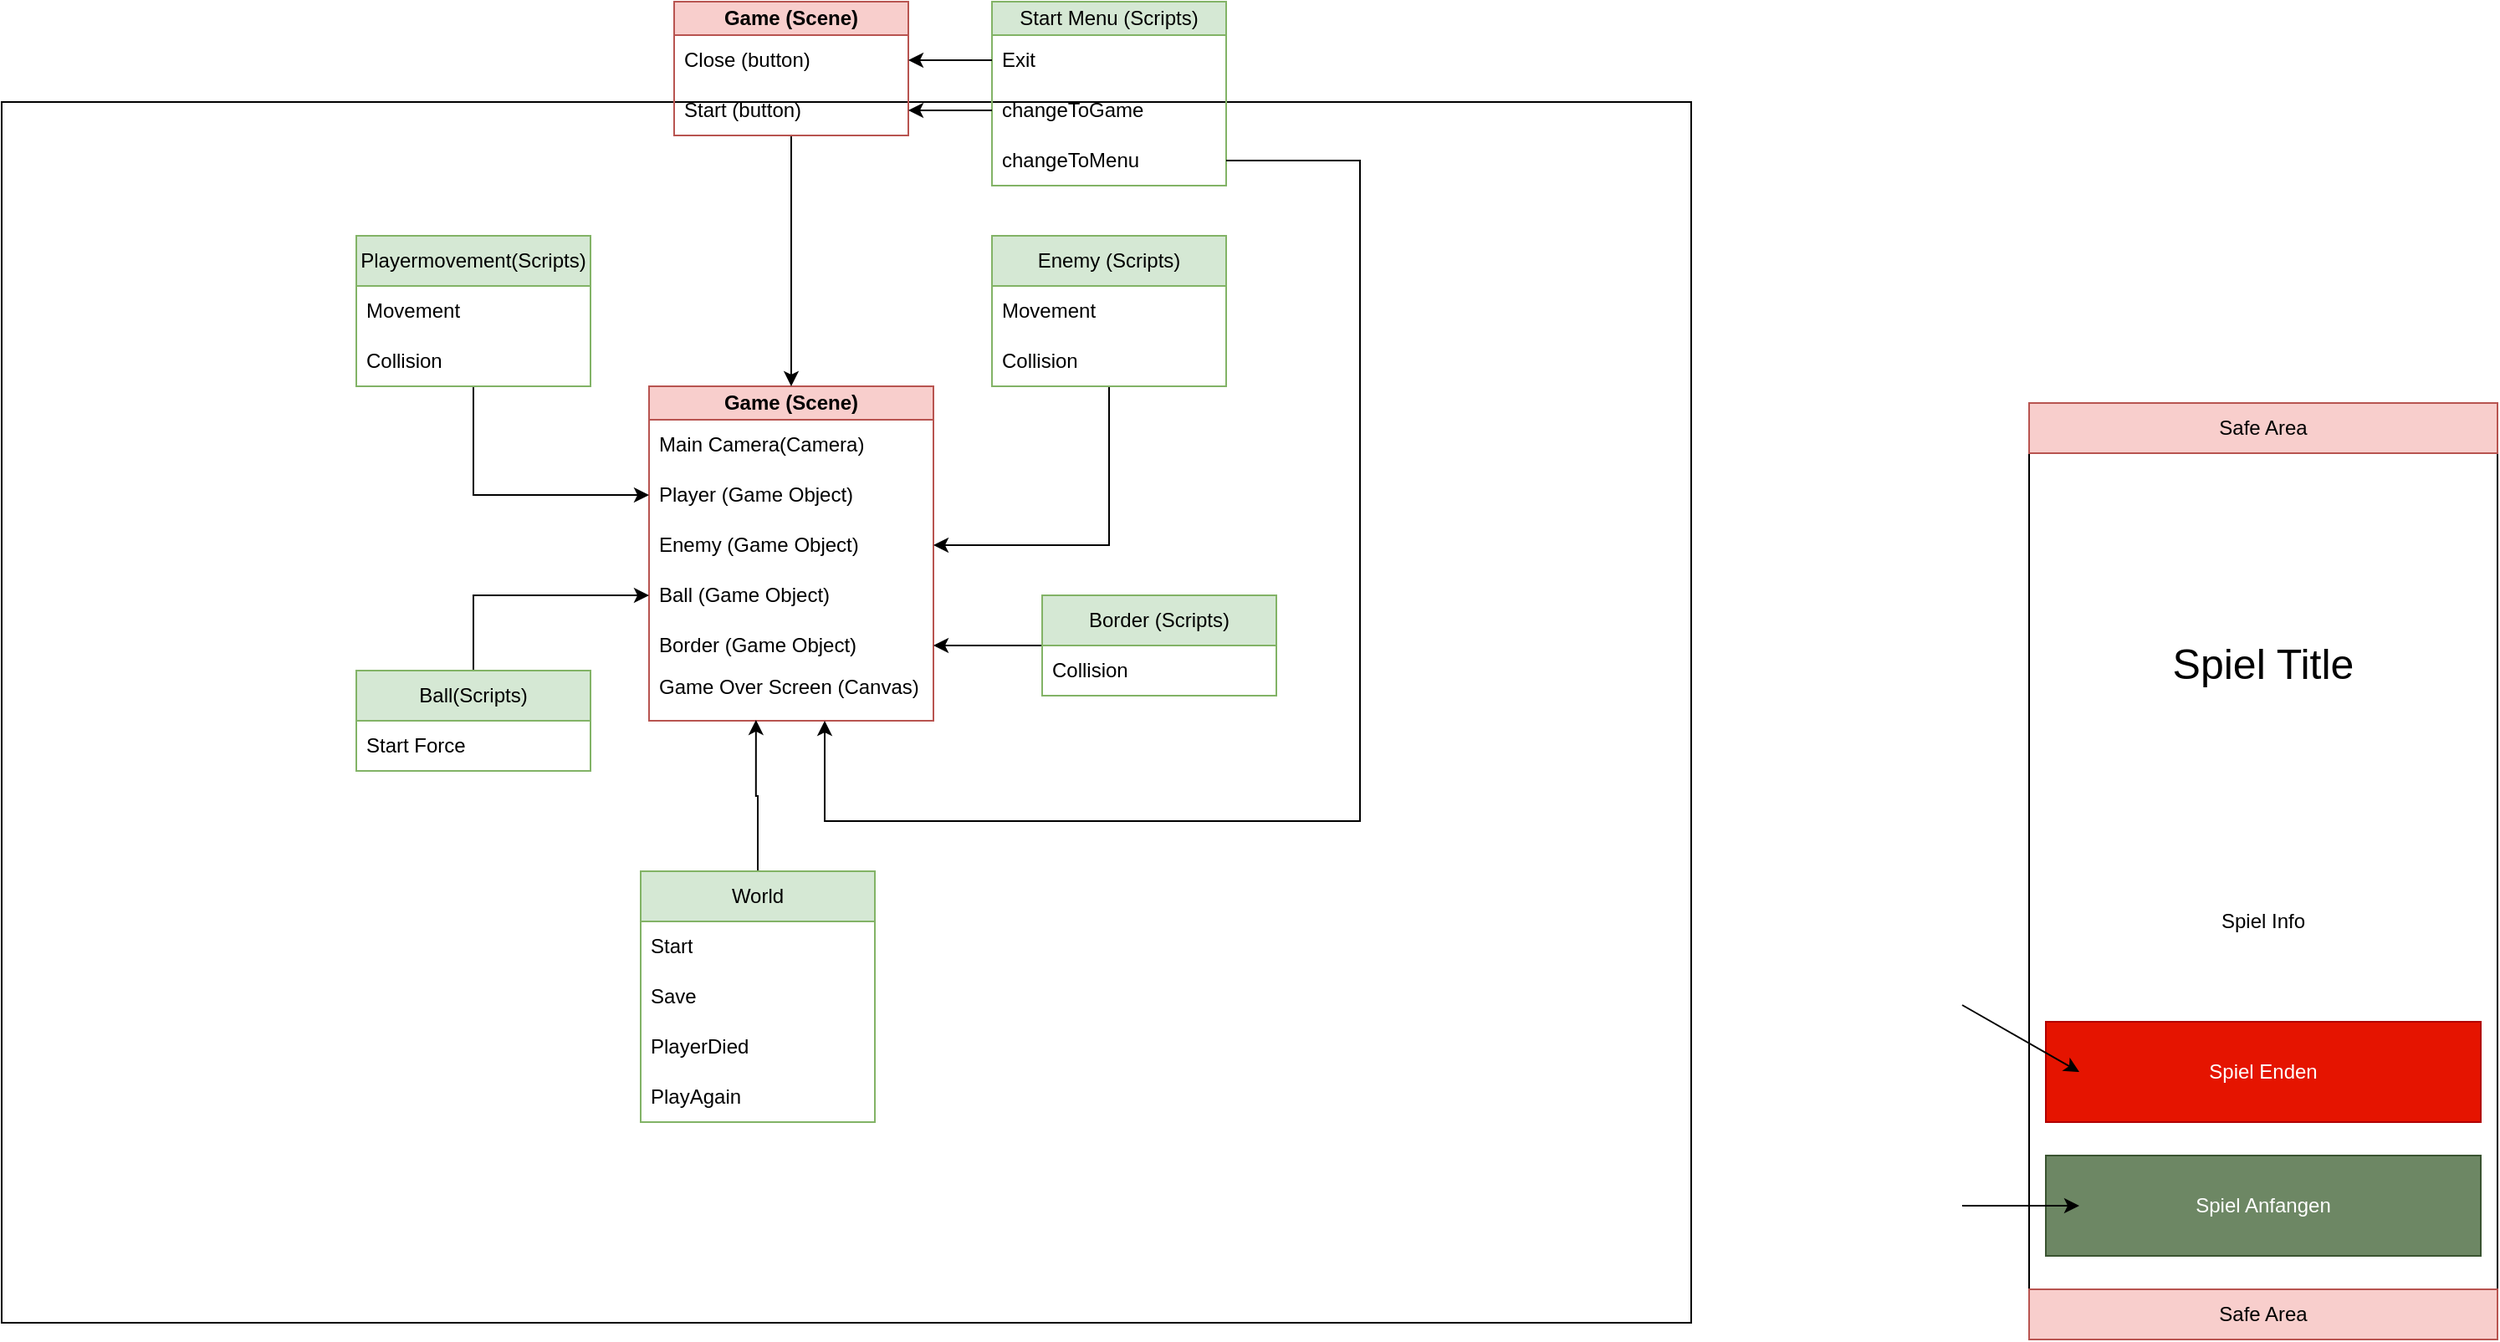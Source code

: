 <mxfile version="20.8.19" type="device"><diagram id="C5RBs43oDa-KdzZeNtuy" name="Page-1"><mxGraphModel dx="2353" dy="783" grid="1" gridSize="10" guides="1" tooltips="1" connect="1" arrows="1" fold="1" page="1" pageScale="1" pageWidth="827" pageHeight="1169" math="0" shadow="0"><root><mxCell id="WIyWlLk6GJQsqaUBKTNV-0"/><mxCell id="WIyWlLk6GJQsqaUBKTNV-1" parent="WIyWlLk6GJQsqaUBKTNV-0"/><mxCell id="-gfk6f27gDRlpJqy_mTU-3" value="" style="rounded=0;whiteSpace=wrap;html=1;direction=south;" vertex="1" parent="WIyWlLk6GJQsqaUBKTNV-1"><mxGeometry x="-92" y="220" width="1010" height="730" as="geometry"/></mxCell><mxCell id="5GjLSVF3ecgDaPZPzRgm-0" value="&lt;b&gt;Game (Scene)&lt;/b&gt;" style="swimlane;fontStyle=0;childLayout=stackLayout;horizontal=1;startSize=20;horizontalStack=0;resizeParent=1;resizeParentMax=0;resizeLast=0;collapsible=1;marginBottom=0;whiteSpace=wrap;html=1;fillColor=#f8cecc;strokeColor=#b85450;" parent="WIyWlLk6GJQsqaUBKTNV-1" vertex="1"><mxGeometry x="295" y="390" width="170" height="200" as="geometry"><mxRectangle x="460" y="210" width="70" height="30" as="alternateBounds"/></mxGeometry></mxCell><mxCell id="5GjLSVF3ecgDaPZPzRgm-1" value="&lt;div&gt;Main Camera(Camera)&lt;/div&gt;" style="text;strokeColor=none;fillColor=none;align=left;verticalAlign=middle;spacingLeft=4;spacingRight=4;overflow=hidden;points=[[0,0.5],[1,0.5]];portConstraint=eastwest;rotatable=0;whiteSpace=wrap;html=1;" parent="5GjLSVF3ecgDaPZPzRgm-0" vertex="1"><mxGeometry y="20" width="170" height="30" as="geometry"/></mxCell><mxCell id="5GjLSVF3ecgDaPZPzRgm-2" value="Player (Game Object)" style="text;strokeColor=none;fillColor=none;align=left;verticalAlign=middle;spacingLeft=4;spacingRight=4;overflow=hidden;points=[[0,0.5],[1,0.5]];portConstraint=eastwest;rotatable=0;whiteSpace=wrap;html=1;" parent="5GjLSVF3ecgDaPZPzRgm-0" vertex="1"><mxGeometry y="50" width="170" height="30" as="geometry"/></mxCell><mxCell id="5GjLSVF3ecgDaPZPzRgm-3" value="&lt;div&gt;Enemy (Game Object)&lt;/div&gt;" style="text;strokeColor=none;fillColor=none;align=left;verticalAlign=middle;spacingLeft=4;spacingRight=4;overflow=hidden;points=[[0,0.5],[1,0.5]];portConstraint=eastwest;rotatable=0;whiteSpace=wrap;html=1;" parent="5GjLSVF3ecgDaPZPzRgm-0" vertex="1"><mxGeometry y="80" width="170" height="30" as="geometry"/></mxCell><mxCell id="5GjLSVF3ecgDaPZPzRgm-5" value="Ball (Game Object)" style="text;strokeColor=none;fillColor=none;align=left;verticalAlign=middle;spacingLeft=4;spacingRight=4;overflow=hidden;points=[[0,0.5],[1,0.5]];portConstraint=eastwest;rotatable=0;whiteSpace=wrap;html=1;" parent="5GjLSVF3ecgDaPZPzRgm-0" vertex="1"><mxGeometry y="110" width="170" height="30" as="geometry"/></mxCell><mxCell id="-gfk6f27gDRlpJqy_mTU-42" value="Border (Game Object)" style="text;strokeColor=none;fillColor=none;align=left;verticalAlign=middle;spacingLeft=4;spacingRight=4;overflow=hidden;points=[[0,0.5],[1,0.5]];portConstraint=eastwest;rotatable=0;whiteSpace=wrap;html=1;" vertex="1" parent="5GjLSVF3ecgDaPZPzRgm-0"><mxGeometry y="140" width="170" height="30" as="geometry"/></mxCell><mxCell id="5GjLSVF3ecgDaPZPzRgm-4" value="&lt;div&gt;Game Over Screen (Canvas)&lt;/div&gt;&lt;div&gt;&lt;br&gt;&lt;/div&gt;" style="text;strokeColor=none;fillColor=none;align=left;verticalAlign=middle;spacingLeft=4;spacingRight=4;overflow=hidden;points=[[0,0.5],[1,0.5]];portConstraint=eastwest;rotatable=0;whiteSpace=wrap;html=1;" parent="5GjLSVF3ecgDaPZPzRgm-0" vertex="1"><mxGeometry y="170" width="170" height="30" as="geometry"/></mxCell><mxCell id="5GjLSVF3ecgDaPZPzRgm-11" style="edgeStyle=orthogonalEdgeStyle;rounded=0;orthogonalLoop=1;jettySize=auto;html=1;" parent="WIyWlLk6GJQsqaUBKTNV-1" source="5GjLSVF3ecgDaPZPzRgm-7" target="5GjLSVF3ecgDaPZPzRgm-2" edge="1"><mxGeometry relative="1" as="geometry"/></mxCell><mxCell id="5GjLSVF3ecgDaPZPzRgm-7" value="Playermovement(Scripts)" style="swimlane;fontStyle=0;childLayout=stackLayout;horizontal=1;startSize=30;horizontalStack=0;resizeParent=1;resizeParentMax=0;resizeLast=0;collapsible=1;marginBottom=0;whiteSpace=wrap;html=1;fillColor=#d5e8d4;strokeColor=#82b366;" parent="WIyWlLk6GJQsqaUBKTNV-1" vertex="1"><mxGeometry x="120" y="300" width="140" height="90" as="geometry"/></mxCell><mxCell id="5GjLSVF3ecgDaPZPzRgm-8" value="Movement" style="text;strokeColor=none;fillColor=none;align=left;verticalAlign=middle;spacingLeft=4;spacingRight=4;overflow=hidden;points=[[0,0.5],[1,0.5]];portConstraint=eastwest;rotatable=0;whiteSpace=wrap;html=1;" parent="5GjLSVF3ecgDaPZPzRgm-7" vertex="1"><mxGeometry y="30" width="140" height="30" as="geometry"/></mxCell><mxCell id="5GjLSVF3ecgDaPZPzRgm-9" value="Collision" style="text;strokeColor=none;fillColor=none;align=left;verticalAlign=middle;spacingLeft=4;spacingRight=4;overflow=hidden;points=[[0,0.5],[1,0.5]];portConstraint=eastwest;rotatable=0;whiteSpace=wrap;html=1;" parent="5GjLSVF3ecgDaPZPzRgm-7" vertex="1"><mxGeometry y="60" width="140" height="30" as="geometry"/></mxCell><mxCell id="5GjLSVF3ecgDaPZPzRgm-16" style="edgeStyle=orthogonalEdgeStyle;rounded=0;orthogonalLoop=1;jettySize=auto;html=1;entryX=0;entryY=0.5;entryDx=0;entryDy=0;" parent="WIyWlLk6GJQsqaUBKTNV-1" source="5GjLSVF3ecgDaPZPzRgm-12" target="5GjLSVF3ecgDaPZPzRgm-5" edge="1"><mxGeometry relative="1" as="geometry"/></mxCell><mxCell id="5GjLSVF3ecgDaPZPzRgm-12" value="Ball(Scripts)" style="swimlane;fontStyle=0;childLayout=stackLayout;horizontal=1;startSize=30;horizontalStack=0;resizeParent=1;resizeParentMax=0;resizeLast=0;collapsible=1;marginBottom=0;whiteSpace=wrap;html=1;fillColor=#d5e8d4;strokeColor=#82b366;" parent="WIyWlLk6GJQsqaUBKTNV-1" vertex="1"><mxGeometry x="120" y="560" width="140" height="60" as="geometry"/></mxCell><mxCell id="5GjLSVF3ecgDaPZPzRgm-13" value="Start Force" style="text;strokeColor=none;fillColor=none;align=left;verticalAlign=middle;spacingLeft=4;spacingRight=4;overflow=hidden;points=[[0,0.5],[1,0.5]];portConstraint=eastwest;rotatable=0;whiteSpace=wrap;html=1;" parent="5GjLSVF3ecgDaPZPzRgm-12" vertex="1"><mxGeometry y="30" width="140" height="30" as="geometry"/></mxCell><mxCell id="-gfk6f27gDRlpJqy_mTU-43" style="edgeStyle=orthogonalEdgeStyle;rounded=0;orthogonalLoop=1;jettySize=auto;html=1;fontSize=25;" edge="1" parent="WIyWlLk6GJQsqaUBKTNV-1" source="5GjLSVF3ecgDaPZPzRgm-17" target="-gfk6f27gDRlpJqy_mTU-42"><mxGeometry relative="1" as="geometry"/></mxCell><mxCell id="5GjLSVF3ecgDaPZPzRgm-17" value="Border (Scripts)" style="swimlane;fontStyle=0;childLayout=stackLayout;horizontal=1;startSize=30;horizontalStack=0;resizeParent=1;resizeParentMax=0;resizeLast=0;collapsible=1;marginBottom=0;whiteSpace=wrap;html=1;fillColor=#d5e8d4;strokeColor=#82b366;" parent="WIyWlLk6GJQsqaUBKTNV-1" vertex="1"><mxGeometry x="530" y="515" width="140" height="60" as="geometry"/></mxCell><mxCell id="5GjLSVF3ecgDaPZPzRgm-18" value="Collision" style="text;strokeColor=none;fillColor=none;align=left;verticalAlign=middle;spacingLeft=4;spacingRight=4;overflow=hidden;points=[[0,0.5],[1,0.5]];portConstraint=eastwest;rotatable=0;whiteSpace=wrap;html=1;" parent="5GjLSVF3ecgDaPZPzRgm-17" vertex="1"><mxGeometry y="30" width="140" height="30" as="geometry"/></mxCell><mxCell id="5GjLSVF3ecgDaPZPzRgm-27" style="edgeStyle=orthogonalEdgeStyle;rounded=0;orthogonalLoop=1;jettySize=auto;html=1;" parent="WIyWlLk6GJQsqaUBKTNV-1" source="5GjLSVF3ecgDaPZPzRgm-24" target="5GjLSVF3ecgDaPZPzRgm-3" edge="1"><mxGeometry relative="1" as="geometry"/></mxCell><mxCell id="5GjLSVF3ecgDaPZPzRgm-24" value="Enemy (Scripts)" style="swimlane;fontStyle=0;childLayout=stackLayout;horizontal=1;startSize=30;horizontalStack=0;resizeParent=1;resizeParentMax=0;resizeLast=0;collapsible=1;marginBottom=0;whiteSpace=wrap;html=1;fillColor=#d5e8d4;strokeColor=#82b366;" parent="WIyWlLk6GJQsqaUBKTNV-1" vertex="1"><mxGeometry x="500" y="300" width="140" height="90" as="geometry"/></mxCell><mxCell id="5GjLSVF3ecgDaPZPzRgm-25" value="Movement" style="text;strokeColor=none;fillColor=none;align=left;verticalAlign=middle;spacingLeft=4;spacingRight=4;overflow=hidden;points=[[0,0.5],[1,0.5]];portConstraint=eastwest;rotatable=0;whiteSpace=wrap;html=1;" parent="5GjLSVF3ecgDaPZPzRgm-24" vertex="1"><mxGeometry y="30" width="140" height="30" as="geometry"/></mxCell><mxCell id="5GjLSVF3ecgDaPZPzRgm-26" value="Collision" style="text;strokeColor=none;fillColor=none;align=left;verticalAlign=middle;spacingLeft=4;spacingRight=4;overflow=hidden;points=[[0,0.5],[1,0.5]];portConstraint=eastwest;rotatable=0;whiteSpace=wrap;html=1;" parent="5GjLSVF3ecgDaPZPzRgm-24" vertex="1"><mxGeometry y="60" width="140" height="30" as="geometry"/></mxCell><mxCell id="-gfk6f27gDRlpJqy_mTU-48" style="edgeStyle=orthogonalEdgeStyle;rounded=0;orthogonalLoop=1;jettySize=auto;html=1;entryX=0.376;entryY=0.983;entryDx=0;entryDy=0;entryPerimeter=0;fontSize=25;" edge="1" parent="WIyWlLk6GJQsqaUBKTNV-1" source="25wPWqFX7AymtjfCbaDo-0" target="5GjLSVF3ecgDaPZPzRgm-4"><mxGeometry relative="1" as="geometry"/></mxCell><mxCell id="25wPWqFX7AymtjfCbaDo-0" value="World" style="swimlane;fontStyle=0;childLayout=stackLayout;horizontal=1;startSize=30;horizontalStack=0;resizeParent=1;resizeParentMax=0;resizeLast=0;collapsible=1;marginBottom=0;whiteSpace=wrap;html=1;fillColor=#d5e8d4;strokeColor=#82b366;" parent="WIyWlLk6GJQsqaUBKTNV-1" vertex="1"><mxGeometry x="290" y="680" width="140" height="150" as="geometry"/></mxCell><mxCell id="25wPWqFX7AymtjfCbaDo-1" value="Start" style="text;strokeColor=none;fillColor=none;align=left;verticalAlign=middle;spacingLeft=4;spacingRight=4;overflow=hidden;points=[[0,0.5],[1,0.5]];portConstraint=eastwest;rotatable=0;whiteSpace=wrap;html=1;" parent="25wPWqFX7AymtjfCbaDo-0" vertex="1"><mxGeometry y="30" width="140" height="30" as="geometry"/></mxCell><mxCell id="25wPWqFX7AymtjfCbaDo-2" value="&lt;div&gt;Save&lt;span style=&quot;white-space: pre;&quot;&gt;&#9;&lt;/span&gt;&lt;span style=&quot;white-space: pre;&quot;&gt;&#9;&lt;/span&gt;&lt;span style=&quot;white-space: pre;&quot;&gt;&#9;&lt;/span&gt;&lt;/div&gt;" style="text;strokeColor=none;fillColor=none;align=left;verticalAlign=middle;spacingLeft=4;spacingRight=4;overflow=hidden;points=[[0,0.5],[1,0.5]];portConstraint=eastwest;rotatable=0;whiteSpace=wrap;html=1;" parent="25wPWqFX7AymtjfCbaDo-0" vertex="1"><mxGeometry y="60" width="140" height="30" as="geometry"/></mxCell><mxCell id="25wPWqFX7AymtjfCbaDo-3" value="PlayerDied" style="text;strokeColor=none;fillColor=none;align=left;verticalAlign=middle;spacingLeft=4;spacingRight=4;overflow=hidden;points=[[0,0.5],[1,0.5]];portConstraint=eastwest;rotatable=0;whiteSpace=wrap;html=1;" parent="25wPWqFX7AymtjfCbaDo-0" vertex="1"><mxGeometry y="90" width="140" height="30" as="geometry"/></mxCell><mxCell id="25wPWqFX7AymtjfCbaDo-4" value="PlayAgain" style="text;strokeColor=none;fillColor=none;align=left;verticalAlign=middle;spacingLeft=4;spacingRight=4;overflow=hidden;points=[[0,0.5],[1,0.5]];portConstraint=eastwest;rotatable=0;whiteSpace=wrap;html=1;" parent="25wPWqFX7AymtjfCbaDo-0" vertex="1"><mxGeometry y="120" width="140" height="30" as="geometry"/></mxCell><mxCell id="-gfk6f27gDRlpJqy_mTU-4" value="" style="rounded=0;whiteSpace=wrap;html=1;" vertex="1" parent="WIyWlLk6GJQsqaUBKTNV-1"><mxGeometry x="1120" y="400" width="280" height="560" as="geometry"/></mxCell><mxCell id="-gfk6f27gDRlpJqy_mTU-5" value="Safe Area" style="rounded=0;whiteSpace=wrap;html=1;fillColor=#f8cecc;strokeColor=#b85450;" vertex="1" parent="WIyWlLk6GJQsqaUBKTNV-1"><mxGeometry x="1120" y="400" width="280" height="30" as="geometry"/></mxCell><mxCell id="-gfk6f27gDRlpJqy_mTU-6" value="Safe Area" style="rounded=0;whiteSpace=wrap;html=1;fillColor=#f8cecc;strokeColor=#b85450;" vertex="1" parent="WIyWlLk6GJQsqaUBKTNV-1"><mxGeometry x="1120" y="930" width="280" height="30" as="geometry"/></mxCell><mxCell id="-gfk6f27gDRlpJqy_mTU-7" value="Spiel Anfangen" style="rounded=0;whiteSpace=wrap;html=1;fillColor=#6d8764;strokeColor=#3A5431;fontColor=#ffffff;" vertex="1" parent="WIyWlLk6GJQsqaUBKTNV-1"><mxGeometry x="1130" y="850" width="260" height="60" as="geometry"/></mxCell><mxCell id="-gfk6f27gDRlpJqy_mTU-8" value="Spiel Enden" style="rounded=0;whiteSpace=wrap;html=1;fillColor=#e51400;strokeColor=#B20000;fontColor=#ffffff;" vertex="1" parent="WIyWlLk6GJQsqaUBKTNV-1"><mxGeometry x="1130" y="770" width="260" height="60" as="geometry"/></mxCell><mxCell id="-gfk6f27gDRlpJqy_mTU-9" value="Spiel Info" style="text;html=1;strokeColor=none;fillColor=none;align=center;verticalAlign=middle;whiteSpace=wrap;rounded=0;" vertex="1" parent="WIyWlLk6GJQsqaUBKTNV-1"><mxGeometry x="1130" y="660" width="260" height="100" as="geometry"/></mxCell><mxCell id="-gfk6f27gDRlpJqy_mTU-10" value="&lt;font style=&quot;font-size: 25px;&quot;&gt;Spiel Title&lt;/font&gt;" style="text;html=1;strokeColor=none;fillColor=none;align=center;verticalAlign=middle;whiteSpace=wrap;rounded=0;" vertex="1" parent="WIyWlLk6GJQsqaUBKTNV-1"><mxGeometry x="1130" y="440" width="260" height="230" as="geometry"/></mxCell><mxCell id="-gfk6f27gDRlpJqy_mTU-11" value="" style="endArrow=classic;html=1;rounded=0;fontSize=25;" edge="1" parent="WIyWlLk6GJQsqaUBKTNV-1"><mxGeometry width="50" height="50" relative="1" as="geometry"><mxPoint x="1080" y="760" as="sourcePoint"/><mxPoint x="1150" y="800" as="targetPoint"/></mxGeometry></mxCell><mxCell id="-gfk6f27gDRlpJqy_mTU-13" value="" style="endArrow=classic;html=1;rounded=0;fontSize=25;" edge="1" parent="WIyWlLk6GJQsqaUBKTNV-1"><mxGeometry width="50" height="50" relative="1" as="geometry"><mxPoint x="1080" y="880" as="sourcePoint"/><mxPoint x="1150" y="880" as="targetPoint"/></mxGeometry></mxCell><mxCell id="-gfk6f27gDRlpJqy_mTU-24" value="Start Menu (Scripts)" style="swimlane;fontStyle=0;childLayout=stackLayout;horizontal=1;startSize=20;horizontalStack=0;resizeParent=1;resizeParentMax=0;resizeLast=0;collapsible=1;marginBottom=0;whiteSpace=wrap;html=1;fillColor=#d5e8d4;strokeColor=#82b366;" vertex="1" parent="WIyWlLk6GJQsqaUBKTNV-1"><mxGeometry x="500" y="160" width="140" height="110" as="geometry"><mxRectangle x="460" y="210" width="70" height="30" as="alternateBounds"/></mxGeometry></mxCell><mxCell id="-gfk6f27gDRlpJqy_mTU-27" value="Exit" style="text;strokeColor=none;fillColor=none;align=left;verticalAlign=middle;spacingLeft=4;spacingRight=4;overflow=hidden;points=[[0,0.5],[1,0.5]];portConstraint=eastwest;rotatable=0;whiteSpace=wrap;html=1;" vertex="1" parent="-gfk6f27gDRlpJqy_mTU-24"><mxGeometry y="20" width="140" height="30" as="geometry"/></mxCell><mxCell id="-gfk6f27gDRlpJqy_mTU-25" value="changeToGame" style="text;strokeColor=none;fillColor=none;align=left;verticalAlign=middle;spacingLeft=4;spacingRight=4;overflow=hidden;points=[[0,0.5],[1,0.5]];portConstraint=eastwest;rotatable=0;whiteSpace=wrap;html=1;" vertex="1" parent="-gfk6f27gDRlpJqy_mTU-24"><mxGeometry y="50" width="140" height="30" as="geometry"/></mxCell><mxCell id="-gfk6f27gDRlpJqy_mTU-44" value="changeToMenu" style="text;strokeColor=none;fillColor=none;align=left;verticalAlign=middle;spacingLeft=4;spacingRight=4;overflow=hidden;points=[[0,0.5],[1,0.5]];portConstraint=eastwest;rotatable=0;whiteSpace=wrap;html=1;" vertex="1" parent="-gfk6f27gDRlpJqy_mTU-24"><mxGeometry y="80" width="140" height="30" as="geometry"/></mxCell><mxCell id="-gfk6f27gDRlpJqy_mTU-38" style="edgeStyle=orthogonalEdgeStyle;rounded=0;orthogonalLoop=1;jettySize=auto;html=1;entryX=0.5;entryY=0;entryDx=0;entryDy=0;fontSize=25;" edge="1" parent="WIyWlLk6GJQsqaUBKTNV-1" source="-gfk6f27gDRlpJqy_mTU-31" target="5GjLSVF3ecgDaPZPzRgm-0"><mxGeometry relative="1" as="geometry"/></mxCell><mxCell id="-gfk6f27gDRlpJqy_mTU-31" value="&lt;b&gt;Game (Scene)&lt;/b&gt;" style="swimlane;fontStyle=0;childLayout=stackLayout;horizontal=1;startSize=20;horizontalStack=0;resizeParent=1;resizeParentMax=0;resizeLast=0;collapsible=1;marginBottom=0;whiteSpace=wrap;html=1;fillColor=#f8cecc;strokeColor=#b85450;" vertex="1" parent="WIyWlLk6GJQsqaUBKTNV-1"><mxGeometry x="310" y="160" width="140" height="80" as="geometry"><mxRectangle x="460" y="210" width="70" height="30" as="alternateBounds"/></mxGeometry></mxCell><mxCell id="-gfk6f27gDRlpJqy_mTU-35" value="Close (button)" style="text;strokeColor=none;fillColor=none;align=left;verticalAlign=middle;spacingLeft=4;spacingRight=4;overflow=hidden;points=[[0,0.5],[1,0.5]];portConstraint=eastwest;rotatable=0;whiteSpace=wrap;html=1;" vertex="1" parent="-gfk6f27gDRlpJqy_mTU-31"><mxGeometry y="20" width="140" height="30" as="geometry"/></mxCell><mxCell id="-gfk6f27gDRlpJqy_mTU-36" value="Start (button)" style="text;strokeColor=none;fillColor=none;align=left;verticalAlign=middle;spacingLeft=4;spacingRight=4;overflow=hidden;points=[[0,0.5],[1,0.5]];portConstraint=eastwest;rotatable=0;whiteSpace=wrap;html=1;" vertex="1" parent="-gfk6f27gDRlpJqy_mTU-31"><mxGeometry y="50" width="140" height="30" as="geometry"/></mxCell><mxCell id="-gfk6f27gDRlpJqy_mTU-41" style="edgeStyle=orthogonalEdgeStyle;rounded=0;orthogonalLoop=1;jettySize=auto;html=1;entryX=1;entryY=0.5;entryDx=0;entryDy=0;fontSize=25;" edge="1" parent="WIyWlLk6GJQsqaUBKTNV-1" source="-gfk6f27gDRlpJqy_mTU-27" target="-gfk6f27gDRlpJqy_mTU-35"><mxGeometry relative="1" as="geometry"/></mxCell><mxCell id="-gfk6f27gDRlpJqy_mTU-45" style="edgeStyle=orthogonalEdgeStyle;rounded=0;orthogonalLoop=1;jettySize=auto;html=1;fontSize=25;" edge="1" parent="WIyWlLk6GJQsqaUBKTNV-1" source="-gfk6f27gDRlpJqy_mTU-44" target="5GjLSVF3ecgDaPZPzRgm-4"><mxGeometry relative="1" as="geometry"><Array as="points"><mxPoint x="720" y="255"/><mxPoint x="720" y="650"/><mxPoint x="400" y="650"/></Array></mxGeometry></mxCell><mxCell id="-gfk6f27gDRlpJqy_mTU-47" style="edgeStyle=orthogonalEdgeStyle;rounded=0;orthogonalLoop=1;jettySize=auto;html=1;fontSize=25;" edge="1" parent="WIyWlLk6GJQsqaUBKTNV-1" source="-gfk6f27gDRlpJqy_mTU-25" target="-gfk6f27gDRlpJqy_mTU-36"><mxGeometry relative="1" as="geometry"/></mxCell></root></mxGraphModel></diagram></mxfile>